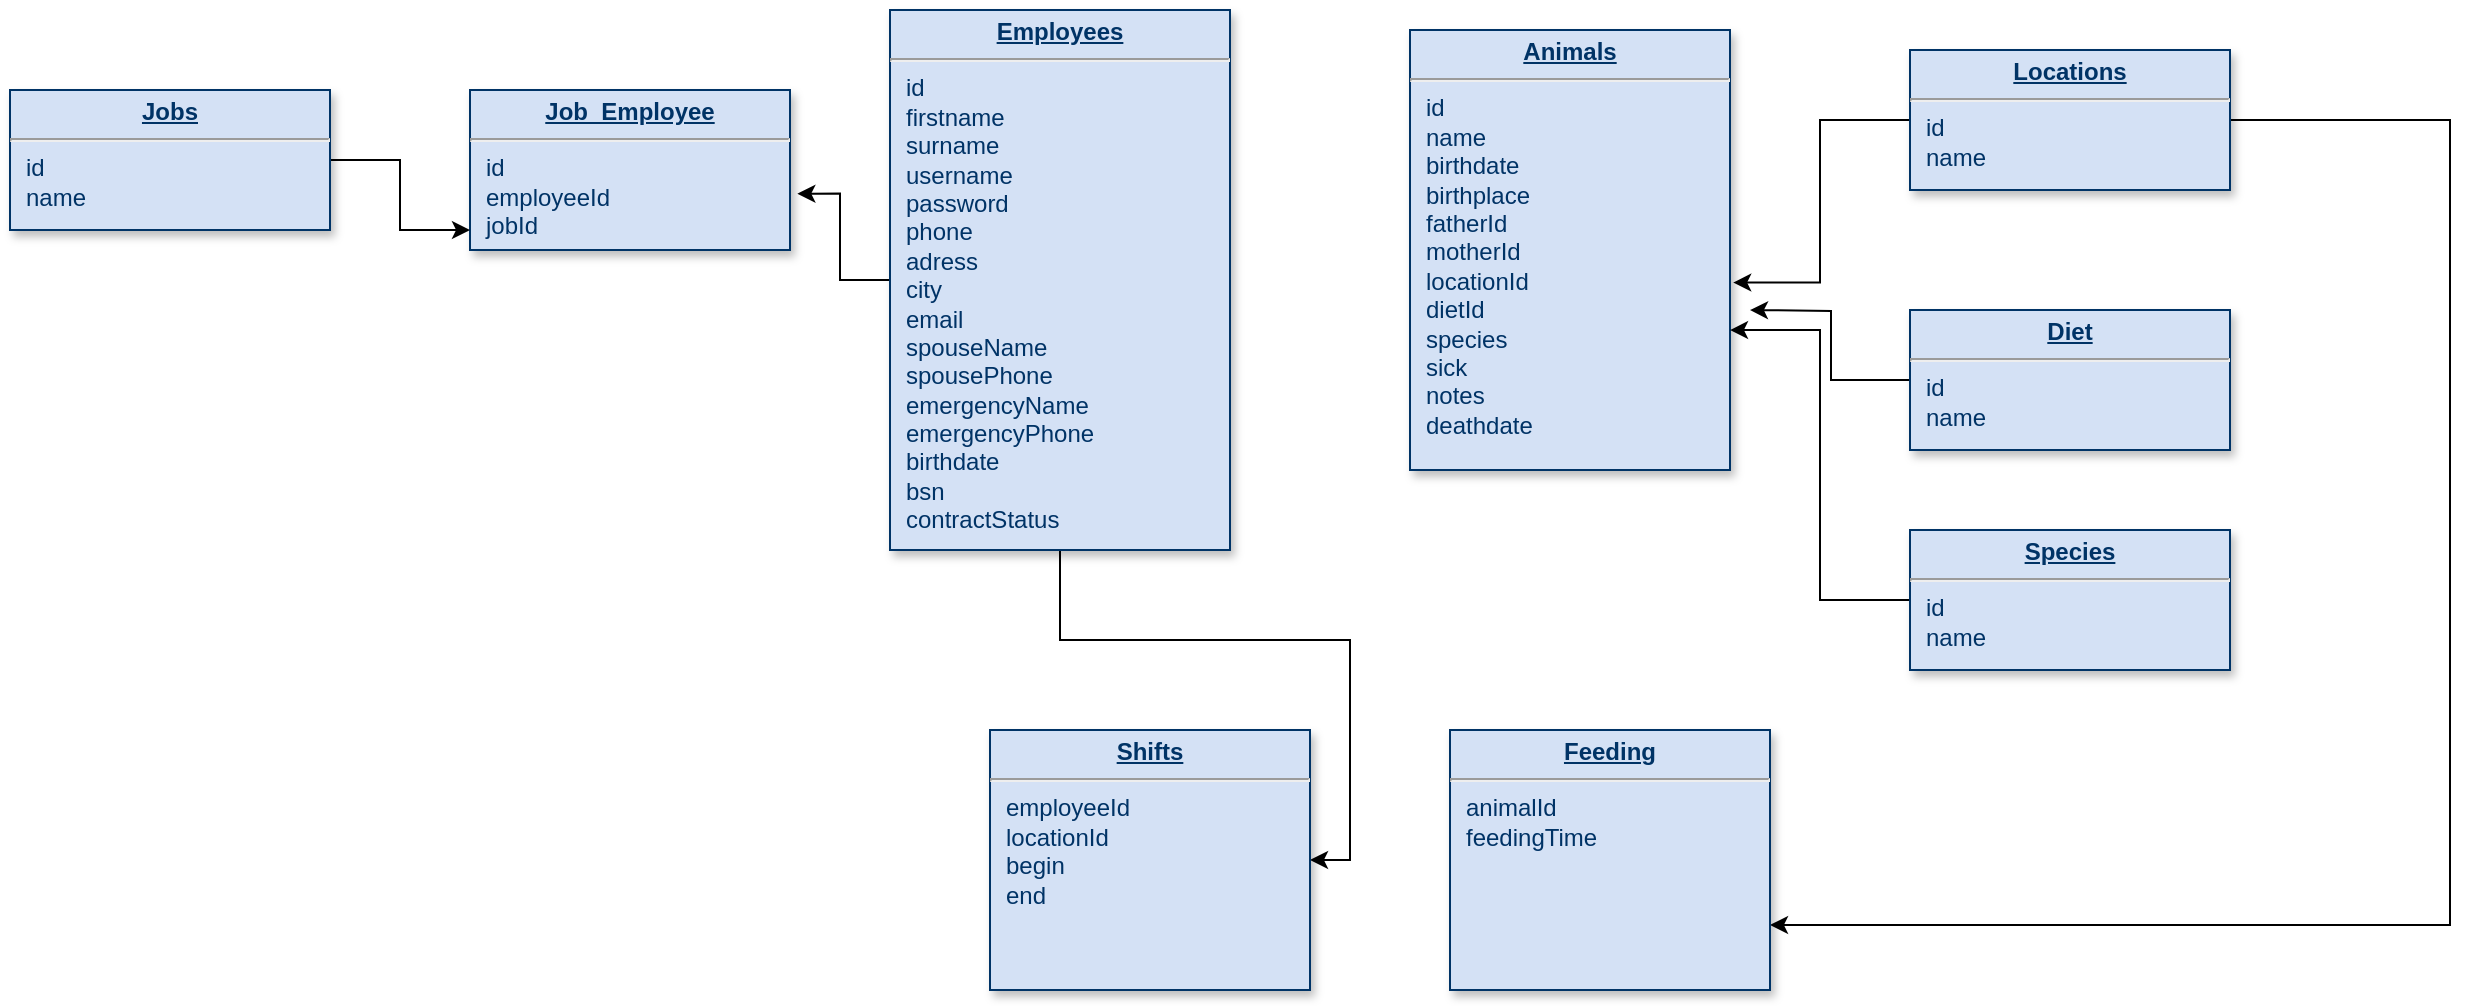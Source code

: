 <mxfile version="20.2.3" type="device"><diagram name="Page-1" id="efa7a0a1-bf9b-a30e-e6df-94a7791c09e9"><mxGraphModel dx="1864" dy="689" grid="1" gridSize="10" guides="1" tooltips="1" connect="1" arrows="1" fold="1" page="1" pageScale="1" pageWidth="826" pageHeight="1169" background="none" math="0" shadow="0"><root><mxCell id="0"/><mxCell id="1" parent="0"/><mxCell id="21" value="&lt;p style=&quot;margin: 0px; margin-top: 4px; text-align: center; text-decoration: underline;&quot;&gt;&lt;strong&gt;Animals&lt;/strong&gt;&lt;/p&gt;&lt;hr&gt;&lt;p style=&quot;margin: 0px; margin-left: 8px;&quot;&gt;id&lt;/p&gt;&lt;p style=&quot;margin: 0px; margin-left: 8px;&quot;&gt;name&lt;/p&gt;&lt;p style=&quot;margin: 0px; margin-left: 8px;&quot;&gt;birthdate&lt;/p&gt;&lt;p style=&quot;margin: 0px; margin-left: 8px;&quot;&gt;birthplace&lt;/p&gt;&lt;p style=&quot;margin: 0px 0px 0px 8px;&quot;&gt;fatherId&lt;/p&gt;&lt;p style=&quot;margin: 0px 0px 0px 8px;&quot;&gt;motherId&lt;/p&gt;&lt;p style=&quot;margin: 0px; margin-left: 8px;&quot;&gt;locationId&lt;/p&gt;&lt;p style=&quot;margin: 0px; margin-left: 8px;&quot;&gt;dietId&lt;/p&gt;&lt;p style=&quot;margin: 0px; margin-left: 8px;&quot;&gt;&lt;span style=&quot;background-color: initial;&quot;&gt;species&lt;/span&gt;&lt;/p&gt;&lt;p style=&quot;margin: 0px; margin-left: 8px;&quot;&gt;&lt;span style=&quot;background-color: initial;&quot;&gt;sick&lt;/span&gt;&lt;br&gt;&lt;/p&gt;&lt;p style=&quot;margin: 0px; margin-left: 8px;&quot;&gt;notes&lt;/p&gt;&lt;p style=&quot;margin: 0px; margin-left: 8px;&quot;&gt;deathdate&lt;/p&gt;" style="verticalAlign=top;align=left;overflow=fill;fontSize=12;fontFamily=Helvetica;html=1;strokeColor=#003366;shadow=1;fillColor=#D4E1F5;fontColor=#003366" parent="1" vertex="1"><mxGeometry x="600" y="90" width="160" height="220" as="geometry"/></mxCell><mxCell id="gHM9urY_wfj5T-NZW27l-125" style="edgeStyle=orthogonalEdgeStyle;rounded=0;orthogonalLoop=1;jettySize=auto;html=1;entryX=1.023;entryY=0.648;entryDx=0;entryDy=0;entryPerimeter=0;" parent="1" source="25" target="gHM9urY_wfj5T-NZW27l-115" edge="1"><mxGeometry relative="1" as="geometry"/></mxCell><mxCell id="gHM9urY_wfj5T-NZW27l-132" style="edgeStyle=orthogonalEdgeStyle;rounded=0;orthogonalLoop=1;jettySize=auto;html=1;entryX=1;entryY=0.5;entryDx=0;entryDy=0;" parent="1" source="25" target="gHM9urY_wfj5T-NZW27l-117" edge="1"><mxGeometry relative="1" as="geometry"/></mxCell><mxCell id="25" value="&lt;p style=&quot;margin: 0px; margin-top: 4px; text-align: center; text-decoration: underline;&quot;&gt;&lt;strong&gt;Employees&lt;/strong&gt;&lt;/p&gt;&lt;hr&gt;&lt;p style=&quot;margin: 0px; margin-left: 8px;&quot;&gt;id&lt;/p&gt;&lt;p style=&quot;margin: 0px; margin-left: 8px;&quot;&gt;firstname&lt;/p&gt;&lt;p style=&quot;margin: 0px; margin-left: 8px;&quot;&gt;surname&lt;/p&gt;&lt;p style=&quot;margin: 0px; margin-left: 8px;&quot;&gt;username&lt;/p&gt;&lt;p style=&quot;margin: 0px; margin-left: 8px;&quot;&gt;password&lt;/p&gt;&lt;p style=&quot;margin: 0px; margin-left: 8px;&quot;&gt;phone&lt;/p&gt;&lt;p style=&quot;margin: 0px; margin-left: 8px;&quot;&gt;adress&lt;/p&gt;&lt;p style=&quot;margin: 0px; margin-left: 8px;&quot;&gt;city&lt;/p&gt;&lt;p style=&quot;margin: 0px; margin-left: 8px;&quot;&gt;email&lt;/p&gt;&lt;p style=&quot;margin: 0px; margin-left: 8px;&quot;&gt;spouseName&lt;/p&gt;&lt;p style=&quot;margin: 0px; margin-left: 8px;&quot;&gt;spousePhone&lt;/p&gt;&lt;p style=&quot;margin: 0px; margin-left: 8px;&quot;&gt;emergencyName&lt;/p&gt;&lt;p style=&quot;margin: 0px; margin-left: 8px;&quot;&gt;emergencyPhone&lt;/p&gt;&lt;p style=&quot;margin: 0px; margin-left: 8px;&quot;&gt;birthdate&lt;/p&gt;&lt;p style=&quot;margin: 0px; margin-left: 8px;&quot;&gt;bsn&lt;/p&gt;&lt;p style=&quot;margin: 0px; margin-left: 8px;&quot;&gt;contractStatus&lt;/p&gt;&lt;p style=&quot;margin: 0px; margin-left: 8px;&quot;&gt;&lt;br&gt;&lt;/p&gt;&lt;p style=&quot;margin: 0px; margin-left: 8px;&quot;&gt;&lt;br&gt;&lt;/p&gt;&lt;p style=&quot;margin: 0px; margin-left: 8px;&quot;&gt;&lt;br&gt;&lt;/p&gt;" style="verticalAlign=top;align=left;overflow=fill;fontSize=12;fontFamily=Helvetica;html=1;strokeColor=#003366;shadow=1;fillColor=#D4E1F5;fontColor=#003366" parent="1" vertex="1"><mxGeometry x="340" y="80" width="170" height="270" as="geometry"/></mxCell><mxCell id="gHM9urY_wfj5T-NZW27l-121" style="edgeStyle=orthogonalEdgeStyle;rounded=0;orthogonalLoop=1;jettySize=auto;html=1;entryX=1.01;entryY=0.574;entryDx=0;entryDy=0;entryPerimeter=0;" parent="1" source="gHM9urY_wfj5T-NZW27l-114" target="21" edge="1"><mxGeometry relative="1" as="geometry"/></mxCell><mxCell id="jSjyfEaAfCNphTTAizGJ-25" style="edgeStyle=orthogonalEdgeStyle;rounded=0;orthogonalLoop=1;jettySize=auto;html=1;entryX=1;entryY=0.75;entryDx=0;entryDy=0;" parent="1" source="gHM9urY_wfj5T-NZW27l-114" target="Z_zWqKTjVATnW4BkVQ5d-25" edge="1"><mxGeometry relative="1" as="geometry"><Array as="points"><mxPoint x="1120" y="135"/><mxPoint x="1120" y="538"/></Array></mxGeometry></mxCell><mxCell id="gHM9urY_wfj5T-NZW27l-114" value="&lt;p style=&quot;margin: 0px; margin-top: 4px; text-align: center; text-decoration: underline;&quot;&gt;&lt;strong&gt;Locations&lt;/strong&gt;&lt;/p&gt;&lt;hr&gt;&lt;p style=&quot;margin: 0px; margin-left: 8px;&quot;&gt;id&lt;/p&gt;&lt;p style=&quot;margin: 0px; margin-left: 8px;&quot;&gt;name&lt;/p&gt;" style="verticalAlign=top;align=left;overflow=fill;fontSize=12;fontFamily=Helvetica;html=1;strokeColor=#003366;shadow=1;fillColor=#D4E1F5;fontColor=#003366" parent="1" vertex="1"><mxGeometry x="850" y="100" width="160" height="70" as="geometry"/></mxCell><mxCell id="gHM9urY_wfj5T-NZW27l-115" value="&lt;p style=&quot;margin: 0px; margin-top: 4px; text-align: center; text-decoration: underline;&quot;&gt;&lt;b&gt;Job_Employee&lt;/b&gt;&lt;/p&gt;&lt;hr&gt;&lt;p style=&quot;margin: 0px; margin-left: 8px;&quot;&gt;id&lt;/p&gt;&lt;p style=&quot;margin: 0px; margin-left: 8px;&quot;&gt;employeeId&lt;/p&gt;&lt;p style=&quot;margin: 0px; margin-left: 8px;&quot;&gt;jobId&lt;/p&gt;" style="verticalAlign=top;align=left;overflow=fill;fontSize=12;fontFamily=Helvetica;html=1;strokeColor=#003366;shadow=1;fillColor=#D4E1F5;fontColor=#003366" parent="1" vertex="1"><mxGeometry x="130" y="120" width="160" height="80" as="geometry"/></mxCell><mxCell id="gHM9urY_wfj5T-NZW27l-119" style="edgeStyle=orthogonalEdgeStyle;rounded=0;orthogonalLoop=1;jettySize=auto;html=1;entryX=0;entryY=0.875;entryDx=0;entryDy=0;entryPerimeter=0;" parent="1" source="gHM9urY_wfj5T-NZW27l-116" target="gHM9urY_wfj5T-NZW27l-115" edge="1"><mxGeometry relative="1" as="geometry"/></mxCell><mxCell id="gHM9urY_wfj5T-NZW27l-116" value="&lt;p style=&quot;margin: 0px; margin-top: 4px; text-align: center; text-decoration: underline;&quot;&gt;&lt;b&gt;Jobs&lt;/b&gt;&lt;/p&gt;&lt;hr&gt;&lt;p style=&quot;margin: 0px; margin-left: 8px;&quot;&gt;id&lt;/p&gt;&lt;p style=&quot;margin: 0px; margin-left: 8px;&quot;&gt;name&lt;/p&gt;" style="verticalAlign=top;align=left;overflow=fill;fontSize=12;fontFamily=Helvetica;html=1;strokeColor=#003366;shadow=1;fillColor=#D4E1F5;fontColor=#003366" parent="1" vertex="1"><mxGeometry x="-100" y="120" width="160" height="70" as="geometry"/></mxCell><mxCell id="gHM9urY_wfj5T-NZW27l-117" value="&lt;p style=&quot;margin: 0px; margin-top: 4px; text-align: center; text-decoration: underline;&quot;&gt;&lt;b&gt;Shifts&lt;/b&gt;&lt;/p&gt;&lt;hr&gt;&lt;p style=&quot;margin: 0px; margin-left: 8px;&quot;&gt;&lt;span style=&quot;background-color: initial;&quot;&gt;employeeId&lt;/span&gt;&lt;br&gt;&lt;/p&gt;&lt;p style=&quot;margin: 0px; margin-left: 8px;&quot;&gt;locationId&lt;/p&gt;&lt;p style=&quot;margin: 0px; margin-left: 8px;&quot;&gt;begin&lt;/p&gt;&lt;p style=&quot;margin: 0px; margin-left: 8px;&quot;&gt;end&lt;/p&gt;" style="verticalAlign=top;align=left;overflow=fill;fontSize=12;fontFamily=Helvetica;html=1;strokeColor=#003366;shadow=1;fillColor=#D4E1F5;fontColor=#003366" parent="1" vertex="1"><mxGeometry x="390" y="440" width="160" height="130" as="geometry"/></mxCell><mxCell id="gHM9urY_wfj5T-NZW27l-127" style="edgeStyle=orthogonalEdgeStyle;rounded=0;orthogonalLoop=1;jettySize=auto;html=1;" parent="1" source="gHM9urY_wfj5T-NZW27l-126" edge="1"><mxGeometry relative="1" as="geometry"><mxPoint x="770" y="230" as="targetPoint"/></mxGeometry></mxCell><mxCell id="gHM9urY_wfj5T-NZW27l-126" value="&lt;p style=&quot;margin: 0px; margin-top: 4px; text-align: center; text-decoration: underline;&quot;&gt;&lt;strong&gt;Diet&lt;/strong&gt;&lt;/p&gt;&lt;hr&gt;&lt;p style=&quot;margin: 0px; margin-left: 8px;&quot;&gt;id&lt;/p&gt;&lt;p style=&quot;margin: 0px; margin-left: 8px;&quot;&gt;name&lt;/p&gt;" style="verticalAlign=top;align=left;overflow=fill;fontSize=12;fontFamily=Helvetica;html=1;strokeColor=#003366;shadow=1;fillColor=#D4E1F5;fontColor=#003366" parent="1" vertex="1"><mxGeometry x="850" y="230" width="160" height="70" as="geometry"/></mxCell><mxCell id="gHM9urY_wfj5T-NZW27l-129" style="edgeStyle=orthogonalEdgeStyle;rounded=0;orthogonalLoop=1;jettySize=auto;html=1;entryX=1;entryY=0.682;entryDx=0;entryDy=0;entryPerimeter=0;" parent="1" source="gHM9urY_wfj5T-NZW27l-128" target="21" edge="1"><mxGeometry relative="1" as="geometry"/></mxCell><mxCell id="gHM9urY_wfj5T-NZW27l-128" value="&lt;p style=&quot;margin: 0px; margin-top: 4px; text-align: center; text-decoration: underline;&quot;&gt;&lt;strong&gt;Species&lt;/strong&gt;&lt;/p&gt;&lt;hr&gt;&lt;p style=&quot;margin: 0px; margin-left: 8px;&quot;&gt;id&lt;/p&gt;&lt;p style=&quot;margin: 0px; margin-left: 8px;&quot;&gt;name&lt;/p&gt;" style="verticalAlign=top;align=left;overflow=fill;fontSize=12;fontFamily=Helvetica;html=1;strokeColor=#003366;shadow=1;fillColor=#D4E1F5;fontColor=#003366" parent="1" vertex="1"><mxGeometry x="850" y="340" width="160" height="70" as="geometry"/></mxCell><mxCell id="Z_zWqKTjVATnW4BkVQ5d-25" value="&lt;p style=&quot;margin: 0px; margin-top: 4px; text-align: center; text-decoration: underline;&quot;&gt;&lt;b&gt;Feeding&lt;/b&gt;&lt;/p&gt;&lt;hr&gt;&lt;p style=&quot;margin: 0px; margin-left: 8px;&quot;&gt;&lt;span style=&quot;background-color: initial;&quot;&gt;animalId&lt;/span&gt;&lt;/p&gt;&lt;p style=&quot;margin: 0px; margin-left: 8px;&quot;&gt;feedingTime&lt;/p&gt;" style="verticalAlign=top;align=left;overflow=fill;fontSize=12;fontFamily=Helvetica;html=1;strokeColor=#003366;shadow=1;fillColor=#D4E1F5;fontColor=#003366" parent="1" vertex="1"><mxGeometry x="620" y="440" width="160" height="130" as="geometry"/></mxCell></root></mxGraphModel></diagram></mxfile>